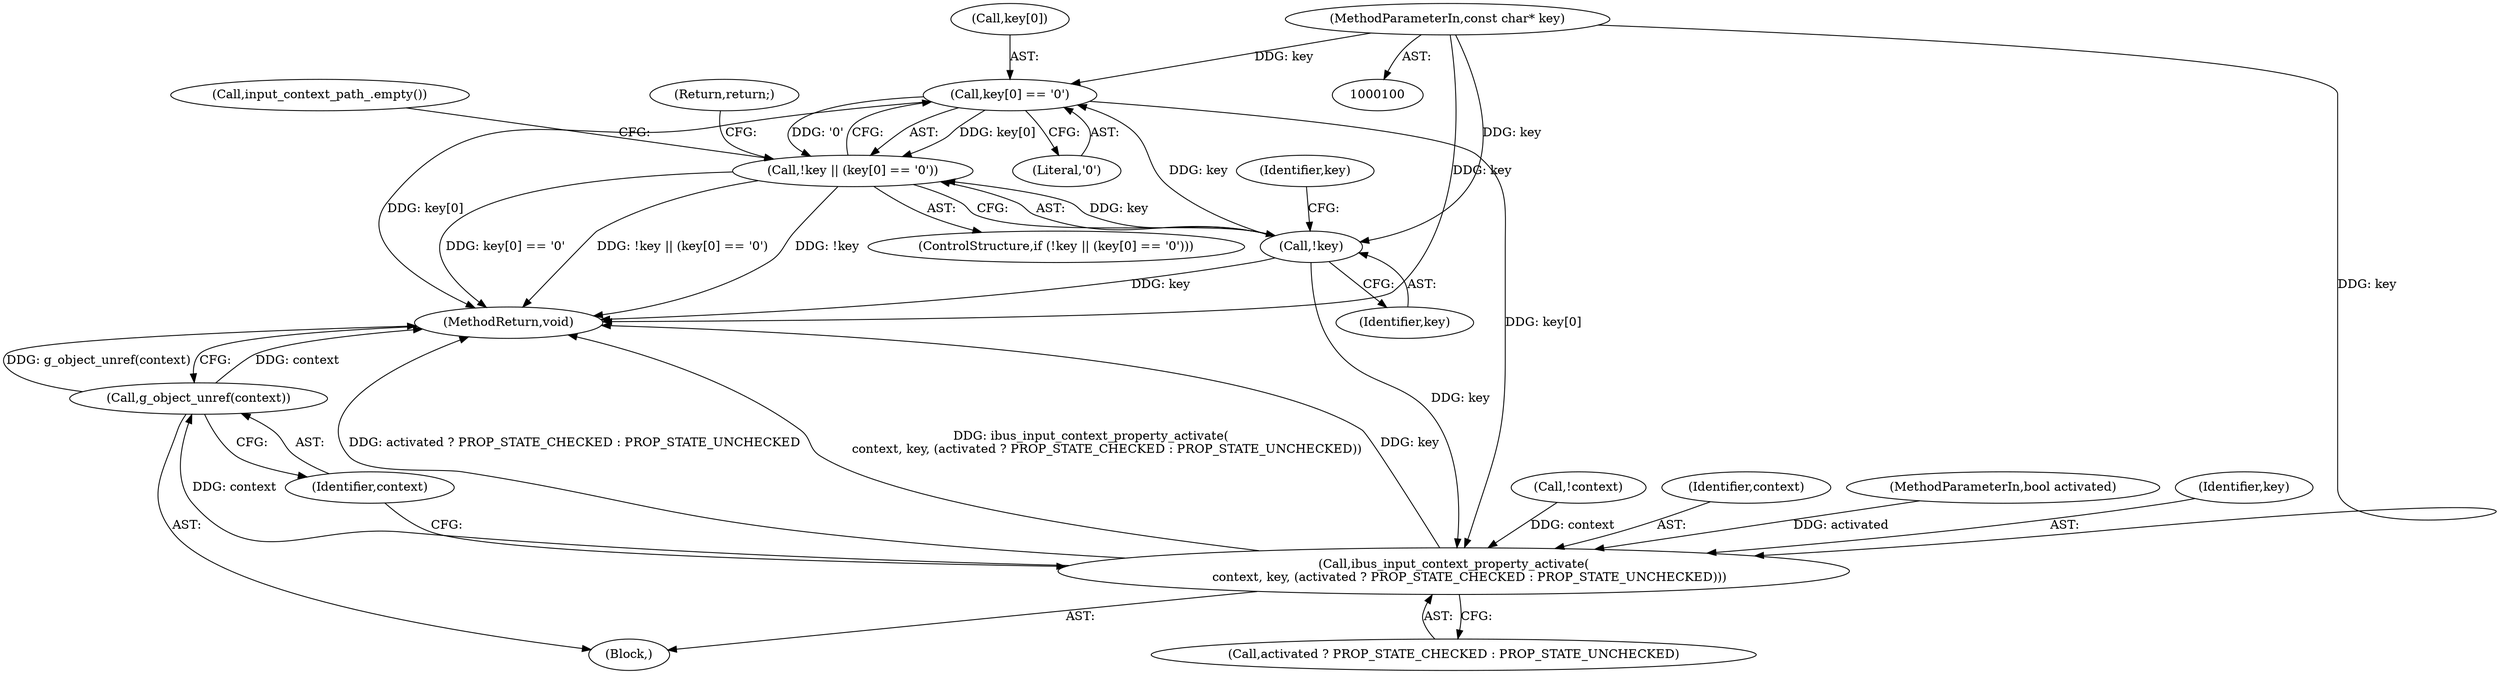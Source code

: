 digraph "0_Chrome_dc7b094a338c6c521f918f478e993f0f74bbea0d_72@pointer" {
"1000117" [label="(Call,key[0] == '\0')"];
"1000115" [label="(Call,!key)"];
"1000101" [label="(MethodParameterIn,const char* key)"];
"1000114" [label="(Call,!key || (key[0] == '\0'))"];
"1000143" [label="(Call,ibus_input_context_property_activate(\n        context, key, (activated ? PROP_STATE_CHECKED : PROP_STATE_UNCHECKED)))"];
"1000150" [label="(Call,g_object_unref(context))"];
"1000146" [label="(Call,activated ? PROP_STATE_CHECKED : PROP_STATE_UNCHECKED)"];
"1000139" [label="(Call,!context)"];
"1000116" [label="(Identifier,key)"];
"1000113" [label="(ControlStructure,if (!key || (key[0] == '\0')))"];
"1000114" [label="(Call,!key || (key[0] == '\0'))"];
"1000152" [label="(MethodReturn,void)"];
"1000101" [label="(MethodParameterIn,const char* key)"];
"1000144" [label="(Identifier,context)"];
"1000118" [label="(Call,key[0])"];
"1000125" [label="(Call,input_context_path_.empty())"];
"1000103" [label="(Block,)"];
"1000151" [label="(Identifier,context)"];
"1000150" [label="(Call,g_object_unref(context))"];
"1000115" [label="(Call,!key)"];
"1000121" [label="(Literal,'\0')"];
"1000143" [label="(Call,ibus_input_context_property_activate(\n        context, key, (activated ? PROP_STATE_CHECKED : PROP_STATE_UNCHECKED)))"];
"1000123" [label="(Return,return;)"];
"1000102" [label="(MethodParameterIn,bool activated)"];
"1000117" [label="(Call,key[0] == '\0')"];
"1000119" [label="(Identifier,key)"];
"1000145" [label="(Identifier,key)"];
"1000117" -> "1000114"  [label="AST: "];
"1000117" -> "1000121"  [label="CFG: "];
"1000118" -> "1000117"  [label="AST: "];
"1000121" -> "1000117"  [label="AST: "];
"1000114" -> "1000117"  [label="CFG: "];
"1000117" -> "1000152"  [label="DDG: key[0]"];
"1000117" -> "1000114"  [label="DDG: key[0]"];
"1000117" -> "1000114"  [label="DDG: '\0'"];
"1000115" -> "1000117"  [label="DDG: key"];
"1000101" -> "1000117"  [label="DDG: key"];
"1000117" -> "1000143"  [label="DDG: key[0]"];
"1000115" -> "1000114"  [label="AST: "];
"1000115" -> "1000116"  [label="CFG: "];
"1000116" -> "1000115"  [label="AST: "];
"1000119" -> "1000115"  [label="CFG: "];
"1000114" -> "1000115"  [label="CFG: "];
"1000115" -> "1000152"  [label="DDG: key"];
"1000115" -> "1000114"  [label="DDG: key"];
"1000101" -> "1000115"  [label="DDG: key"];
"1000115" -> "1000143"  [label="DDG: key"];
"1000101" -> "1000100"  [label="AST: "];
"1000101" -> "1000152"  [label="DDG: key"];
"1000101" -> "1000143"  [label="DDG: key"];
"1000114" -> "1000113"  [label="AST: "];
"1000123" -> "1000114"  [label="CFG: "];
"1000125" -> "1000114"  [label="CFG: "];
"1000114" -> "1000152"  [label="DDG: key[0] == '\0'"];
"1000114" -> "1000152"  [label="DDG: !key || (key[0] == '\0')"];
"1000114" -> "1000152"  [label="DDG: !key"];
"1000143" -> "1000103"  [label="AST: "];
"1000143" -> "1000146"  [label="CFG: "];
"1000144" -> "1000143"  [label="AST: "];
"1000145" -> "1000143"  [label="AST: "];
"1000146" -> "1000143"  [label="AST: "];
"1000151" -> "1000143"  [label="CFG: "];
"1000143" -> "1000152"  [label="DDG: activated ? PROP_STATE_CHECKED : PROP_STATE_UNCHECKED"];
"1000143" -> "1000152"  [label="DDG: ibus_input_context_property_activate(\n        context, key, (activated ? PROP_STATE_CHECKED : PROP_STATE_UNCHECKED))"];
"1000143" -> "1000152"  [label="DDG: key"];
"1000139" -> "1000143"  [label="DDG: context"];
"1000102" -> "1000143"  [label="DDG: activated"];
"1000143" -> "1000150"  [label="DDG: context"];
"1000150" -> "1000103"  [label="AST: "];
"1000150" -> "1000151"  [label="CFG: "];
"1000151" -> "1000150"  [label="AST: "];
"1000152" -> "1000150"  [label="CFG: "];
"1000150" -> "1000152"  [label="DDG: context"];
"1000150" -> "1000152"  [label="DDG: g_object_unref(context)"];
}
